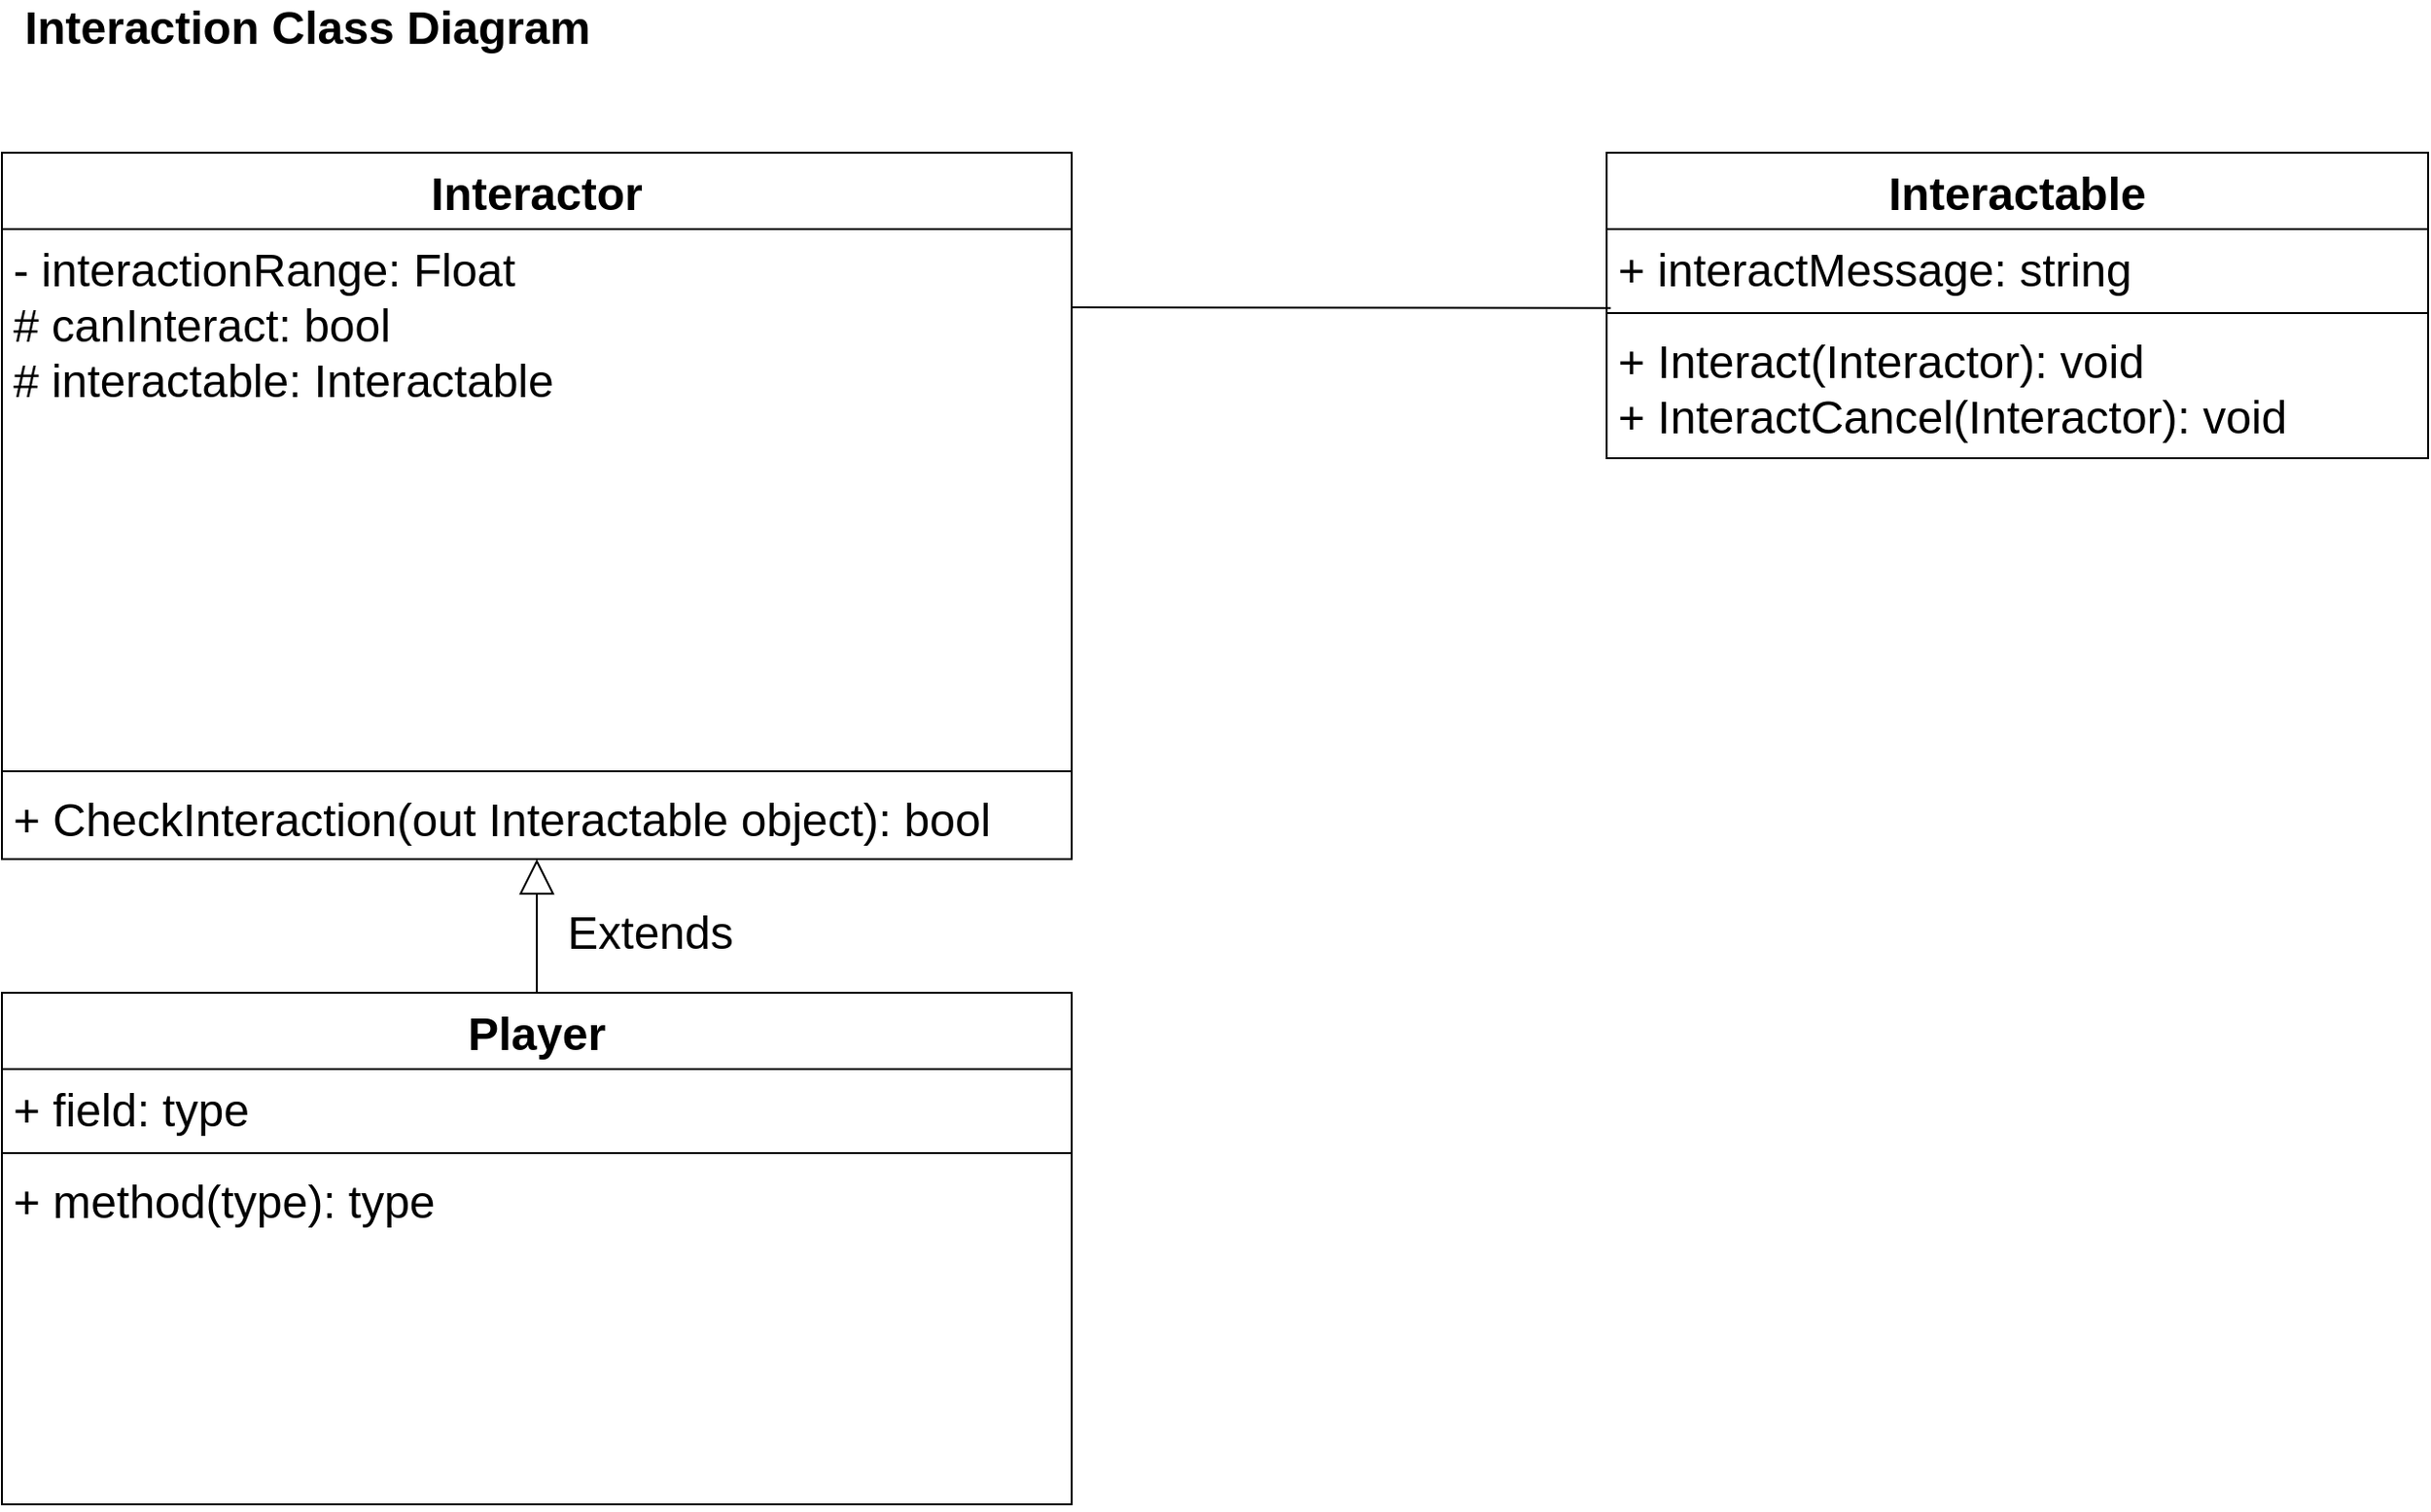 <mxfile version="18.0.1" type="github">
  <diagram id="C5RBs43oDa-KdzZeNtuy" name="Page-1">
    <mxGraphModel dx="2031" dy="1143" grid="1" gridSize="10" guides="1" tooltips="1" connect="1" arrows="1" fold="1" page="1" pageScale="1" pageWidth="827" pageHeight="1169" math="0" shadow="0">
      <root>
        <mxCell id="WIyWlLk6GJQsqaUBKTNV-0" />
        <mxCell id="WIyWlLk6GJQsqaUBKTNV-1" parent="WIyWlLk6GJQsqaUBKTNV-0" />
        <mxCell id="xwTJy5zBZSmg-VqiHeOG-0" value="&lt;font style=&quot;font-size: 24px;&quot;&gt;&lt;b&gt;Interaction Class Diagram&lt;/b&gt;&lt;/font&gt;" style="text;html=1;strokeColor=none;fillColor=none;align=center;verticalAlign=middle;whiteSpace=wrap;rounded=0;" vertex="1" parent="WIyWlLk6GJQsqaUBKTNV-1">
          <mxGeometry x="40" y="40" width="320" height="30" as="geometry" />
        </mxCell>
        <mxCell id="xwTJy5zBZSmg-VqiHeOG-1" value="Interactor" style="swimlane;fontStyle=1;align=center;verticalAlign=top;childLayout=stackLayout;horizontal=1;startSize=40;horizontalStack=0;resizeParent=1;resizeParentMax=0;resizeLast=0;collapsible=1;marginBottom=0;fontSize=24;" vertex="1" parent="WIyWlLk6GJQsqaUBKTNV-1">
          <mxGeometry x="40" y="120" width="560" height="370" as="geometry" />
        </mxCell>
        <mxCell id="xwTJy5zBZSmg-VqiHeOG-2" value="- interactionRange: Float&#xa;# canInteract: bool&#xa;# interactable: Interactable" style="text;strokeColor=none;fillColor=none;align=left;verticalAlign=top;spacingLeft=4;spacingRight=4;overflow=hidden;rotatable=0;points=[[0,0.5],[1,0.5]];portConstraint=eastwest;fontSize=24;" vertex="1" parent="xwTJy5zBZSmg-VqiHeOG-1">
          <mxGeometry y="40" width="560" height="280" as="geometry" />
        </mxCell>
        <mxCell id="xwTJy5zBZSmg-VqiHeOG-3" value="" style="line;strokeWidth=1;fillColor=none;align=left;verticalAlign=middle;spacingTop=-1;spacingLeft=3;spacingRight=3;rotatable=0;labelPosition=right;points=[];portConstraint=eastwest;fontSize=24;" vertex="1" parent="xwTJy5zBZSmg-VqiHeOG-1">
          <mxGeometry y="320" width="560" height="8" as="geometry" />
        </mxCell>
        <mxCell id="xwTJy5zBZSmg-VqiHeOG-4" value="+ CheckInteraction(out Interactable object): bool" style="text;strokeColor=none;fillColor=none;align=left;verticalAlign=top;spacingLeft=4;spacingRight=4;overflow=hidden;rotatable=0;points=[[0,0.5],[1,0.5]];portConstraint=eastwest;fontSize=24;" vertex="1" parent="xwTJy5zBZSmg-VqiHeOG-1">
          <mxGeometry y="328" width="560" height="42" as="geometry" />
        </mxCell>
        <mxCell id="xwTJy5zBZSmg-VqiHeOG-5" value="Interactable" style="swimlane;fontStyle=1;align=center;verticalAlign=top;childLayout=stackLayout;horizontal=1;startSize=40;horizontalStack=0;resizeParent=1;resizeParentMax=0;resizeLast=0;collapsible=1;marginBottom=0;fontSize=24;" vertex="1" parent="WIyWlLk6GJQsqaUBKTNV-1">
          <mxGeometry x="880" y="120" width="430" height="160" as="geometry" />
        </mxCell>
        <mxCell id="xwTJy5zBZSmg-VqiHeOG-6" value="+ interactMessage: string" style="text;strokeColor=none;fillColor=none;align=left;verticalAlign=top;spacingLeft=4;spacingRight=4;overflow=hidden;rotatable=0;points=[[0,0.5],[1,0.5]];portConstraint=eastwest;fontSize=24;" vertex="1" parent="xwTJy5zBZSmg-VqiHeOG-5">
          <mxGeometry y="40" width="430" height="40" as="geometry" />
        </mxCell>
        <mxCell id="xwTJy5zBZSmg-VqiHeOG-7" value="" style="line;strokeWidth=1;fillColor=none;align=left;verticalAlign=middle;spacingTop=-1;spacingLeft=3;spacingRight=3;rotatable=0;labelPosition=right;points=[];portConstraint=eastwest;fontSize=24;" vertex="1" parent="xwTJy5zBZSmg-VqiHeOG-5">
          <mxGeometry y="80" width="430" height="8" as="geometry" />
        </mxCell>
        <mxCell id="xwTJy5zBZSmg-VqiHeOG-8" value="+ Interact(Interactor): void&#xa;+ InteractCancel(Interactor): void" style="text;strokeColor=none;fillColor=none;align=left;verticalAlign=top;spacingLeft=4;spacingRight=4;overflow=hidden;rotatable=0;points=[[0,0.5],[1,0.5]];portConstraint=eastwest;fontSize=24;" vertex="1" parent="xwTJy5zBZSmg-VqiHeOG-5">
          <mxGeometry y="88" width="430" height="72" as="geometry" />
        </mxCell>
        <mxCell id="xwTJy5zBZSmg-VqiHeOG-10" value="Player" style="swimlane;fontStyle=1;align=center;verticalAlign=top;childLayout=stackLayout;horizontal=1;startSize=40;horizontalStack=0;resizeParent=1;resizeParentMax=0;resizeLast=0;collapsible=1;marginBottom=0;fontSize=24;" vertex="1" parent="WIyWlLk6GJQsqaUBKTNV-1">
          <mxGeometry x="40" y="560" width="560" height="268" as="geometry" />
        </mxCell>
        <mxCell id="xwTJy5zBZSmg-VqiHeOG-11" value="+ field: type" style="text;strokeColor=none;fillColor=none;align=left;verticalAlign=top;spacingLeft=4;spacingRight=4;overflow=hidden;rotatable=0;points=[[0,0.5],[1,0.5]];portConstraint=eastwest;fontSize=24;" vertex="1" parent="xwTJy5zBZSmg-VqiHeOG-10">
          <mxGeometry y="40" width="560" height="40" as="geometry" />
        </mxCell>
        <mxCell id="xwTJy5zBZSmg-VqiHeOG-12" value="" style="line;strokeWidth=1;fillColor=none;align=left;verticalAlign=middle;spacingTop=-1;spacingLeft=3;spacingRight=3;rotatable=0;labelPosition=right;points=[];portConstraint=eastwest;fontSize=24;" vertex="1" parent="xwTJy5zBZSmg-VqiHeOG-10">
          <mxGeometry y="80" width="560" height="8" as="geometry" />
        </mxCell>
        <mxCell id="xwTJy5zBZSmg-VqiHeOG-13" value="+ method(type): type" style="text;strokeColor=none;fillColor=none;align=left;verticalAlign=top;spacingLeft=4;spacingRight=4;overflow=hidden;rotatable=0;points=[[0,0.5],[1,0.5]];portConstraint=eastwest;fontSize=24;" vertex="1" parent="xwTJy5zBZSmg-VqiHeOG-10">
          <mxGeometry y="88" width="560" height="180" as="geometry" />
        </mxCell>
        <mxCell id="xwTJy5zBZSmg-VqiHeOG-14" value="" style="endArrow=none;html=1;rounded=0;fontSize=24;entryX=0.005;entryY=1.034;entryDx=0;entryDy=0;entryPerimeter=0;" edge="1" parent="WIyWlLk6GJQsqaUBKTNV-1" target="xwTJy5zBZSmg-VqiHeOG-6">
          <mxGeometry width="50" height="50" relative="1" as="geometry">
            <mxPoint x="600" y="201" as="sourcePoint" />
            <mxPoint x="320" y="490" as="targetPoint" />
          </mxGeometry>
        </mxCell>
        <mxCell id="xwTJy5zBZSmg-VqiHeOG-15" value="Extends" style="endArrow=block;endSize=16;endFill=0;html=1;rounded=0;fontSize=24;exitX=0.5;exitY=0;exitDx=0;exitDy=0;" edge="1" parent="WIyWlLk6GJQsqaUBKTNV-1" source="xwTJy5zBZSmg-VqiHeOG-10">
          <mxGeometry x="-0.121" y="-59" width="160" relative="1" as="geometry">
            <mxPoint x="680" y="410" as="sourcePoint" />
            <mxPoint x="320" y="490" as="targetPoint" />
            <mxPoint as="offset" />
          </mxGeometry>
        </mxCell>
      </root>
    </mxGraphModel>
  </diagram>
</mxfile>
